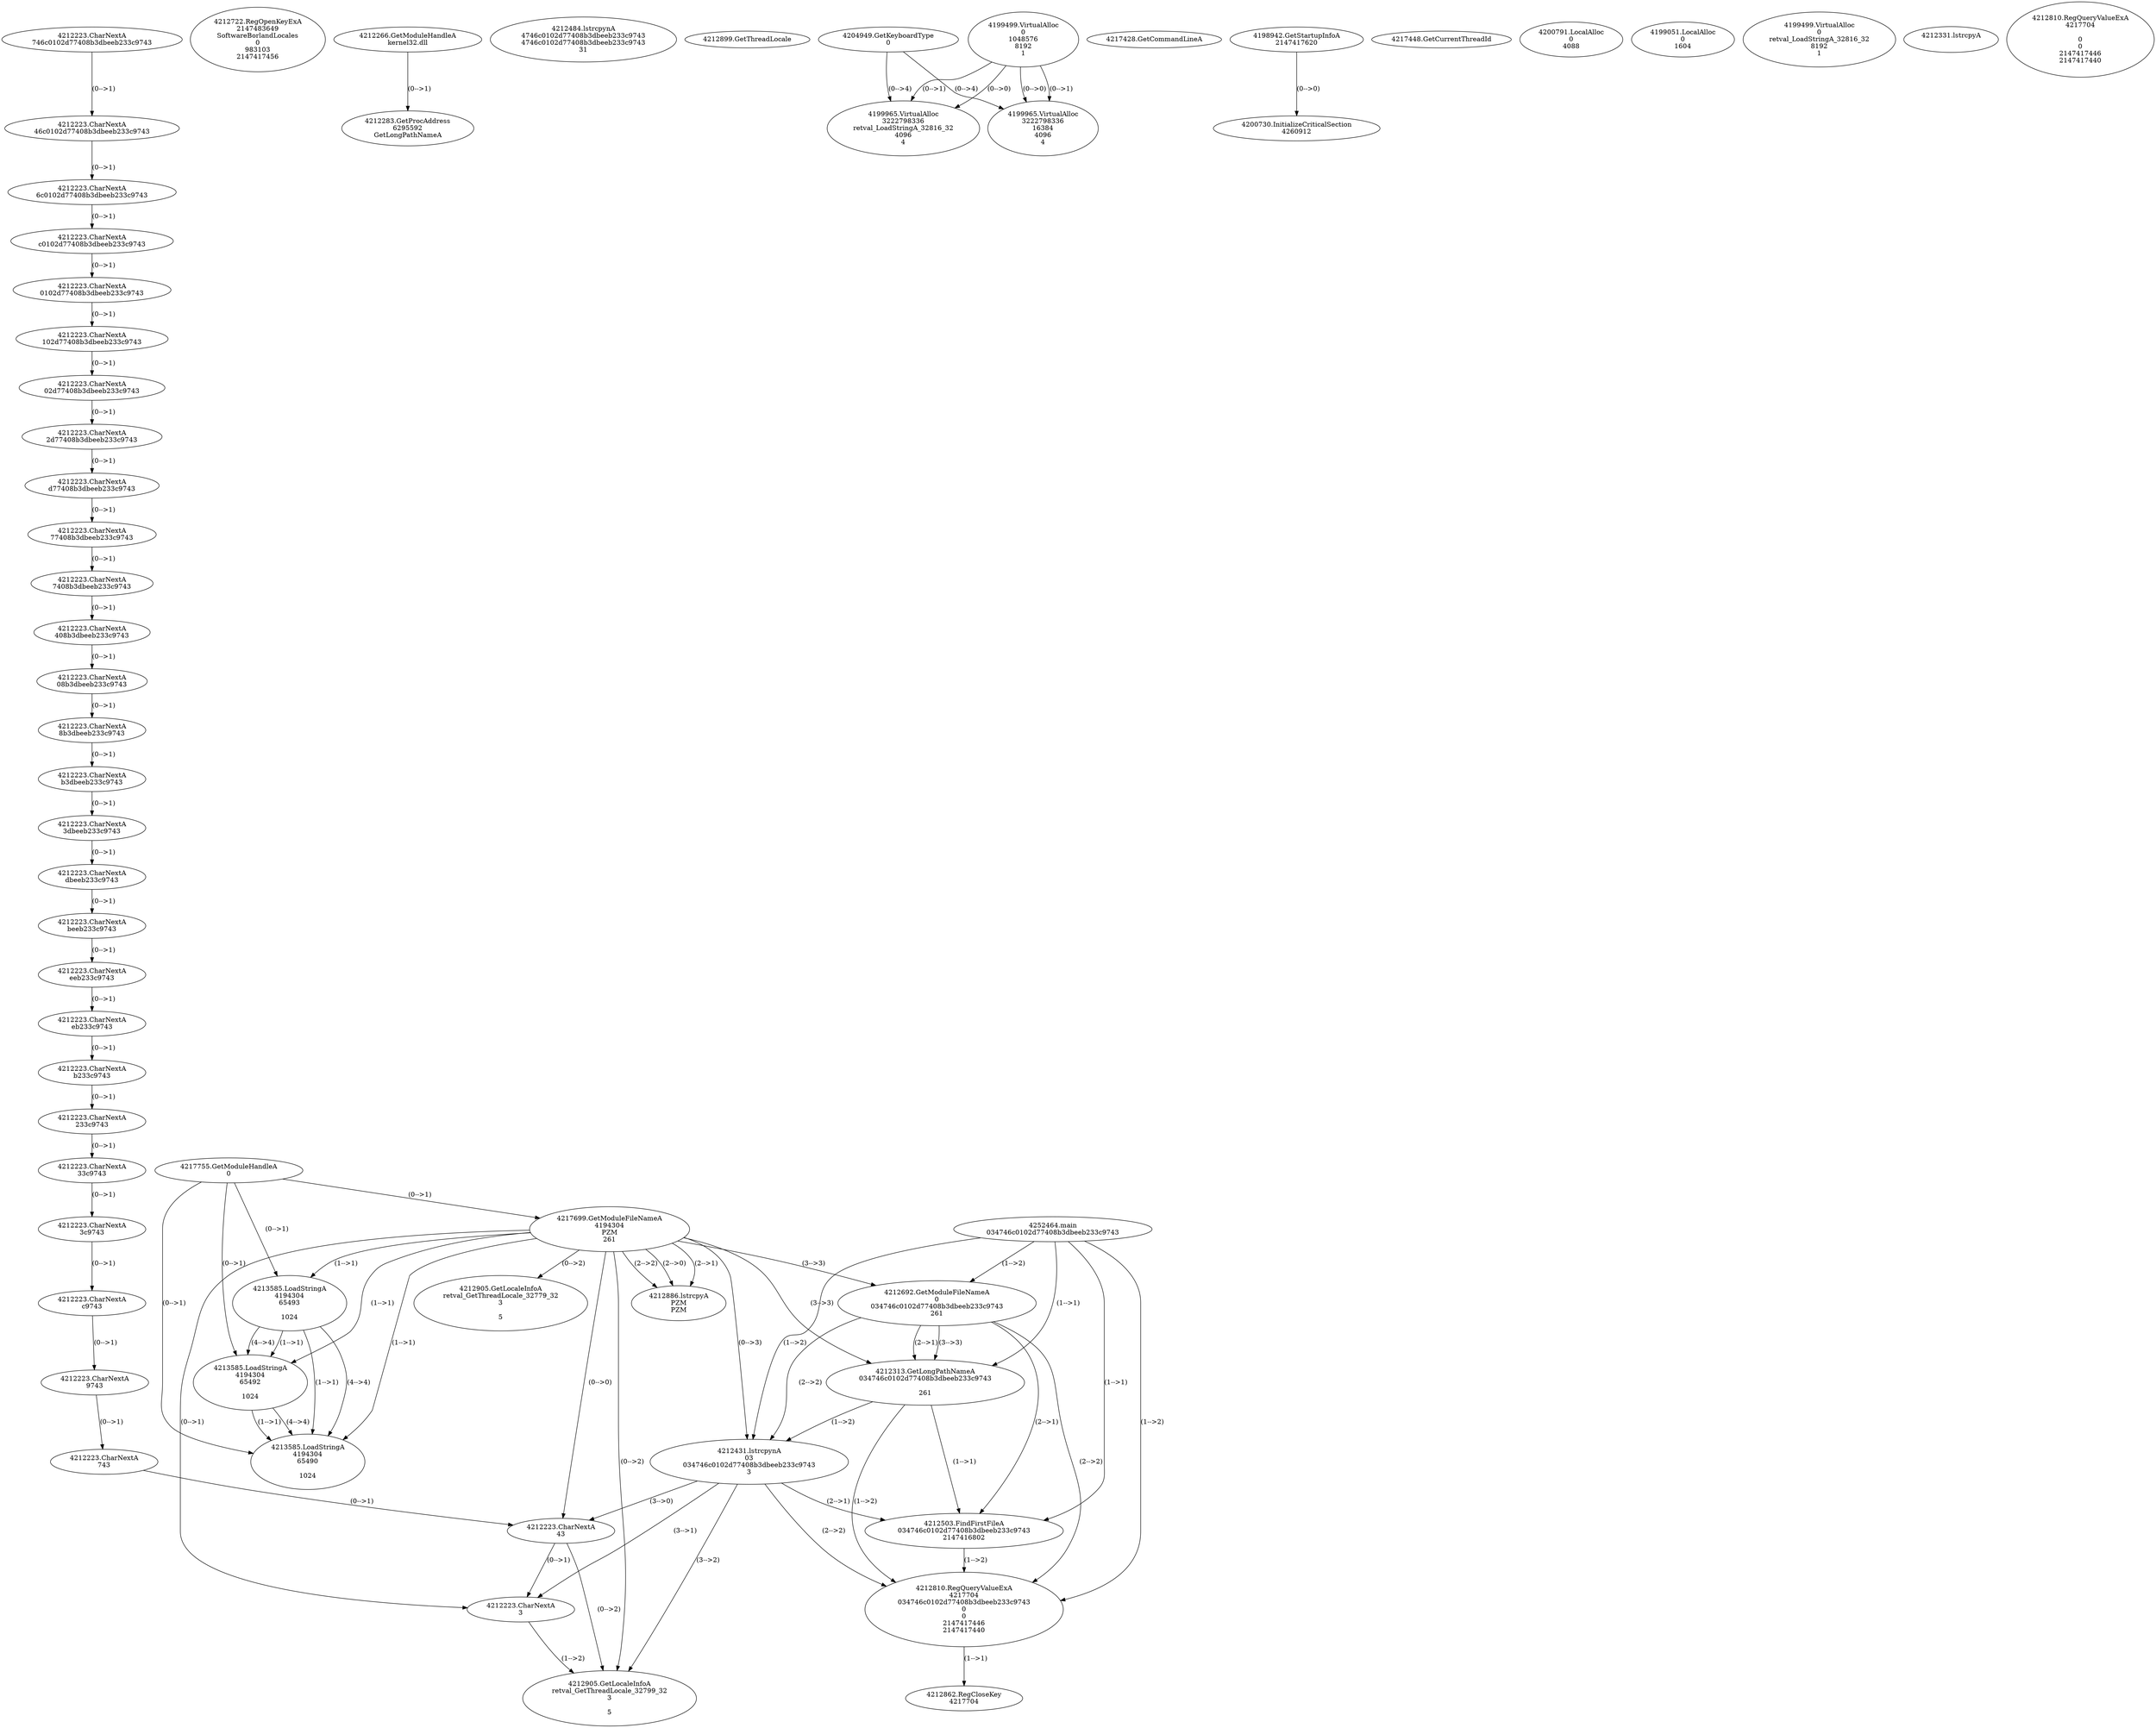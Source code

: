 // Global SCDG with merge call
digraph {
	0 [label="4252464.main
034746c0102d77408b3dbeeb233c9743"]
	1 [label="4217755.GetModuleHandleA
0"]
	2 [label="4217699.GetModuleFileNameA
4194304
PZM
261"]
	1 -> 2 [label="(0-->1)"]
	3 [label="4212692.GetModuleFileNameA
0
034746c0102d77408b3dbeeb233c9743
261"]
	0 -> 3 [label="(1-->2)"]
	2 -> 3 [label="(3-->3)"]
	4 [label="4212722.RegOpenKeyExA
2147483649
Software\Borland\Locales
0
983103
2147417456"]
	5 [label="4212266.GetModuleHandleA
kernel32.dll"]
	6 [label="4212283.GetProcAddress
6295592
GetLongPathNameA"]
	5 -> 6 [label="(0-->1)"]
	7 [label="4212313.GetLongPathNameA
034746c0102d77408b3dbeeb233c9743

261"]
	0 -> 7 [label="(1-->1)"]
	3 -> 7 [label="(2-->1)"]
	2 -> 7 [label="(3-->3)"]
	3 -> 7 [label="(3-->3)"]
	8 [label="4212431.lstrcpynA
03
034746c0102d77408b3dbeeb233c9743
3"]
	0 -> 8 [label="(1-->2)"]
	3 -> 8 [label="(2-->2)"]
	7 -> 8 [label="(1-->2)"]
	2 -> 8 [label="(0-->3)"]
	9 [label="4212223.CharNextA
746c0102d77408b3dbeeb233c9743"]
	10 [label="4212223.CharNextA
46c0102d77408b3dbeeb233c9743"]
	9 -> 10 [label="(0-->1)"]
	11 [label="4212223.CharNextA
6c0102d77408b3dbeeb233c9743"]
	10 -> 11 [label="(0-->1)"]
	12 [label="4212223.CharNextA
c0102d77408b3dbeeb233c9743"]
	11 -> 12 [label="(0-->1)"]
	13 [label="4212223.CharNextA
0102d77408b3dbeeb233c9743"]
	12 -> 13 [label="(0-->1)"]
	14 [label="4212223.CharNextA
102d77408b3dbeeb233c9743"]
	13 -> 14 [label="(0-->1)"]
	15 [label="4212223.CharNextA
02d77408b3dbeeb233c9743"]
	14 -> 15 [label="(0-->1)"]
	16 [label="4212223.CharNextA
2d77408b3dbeeb233c9743"]
	15 -> 16 [label="(0-->1)"]
	17 [label="4212223.CharNextA
d77408b3dbeeb233c9743"]
	16 -> 17 [label="(0-->1)"]
	18 [label="4212223.CharNextA
77408b3dbeeb233c9743"]
	17 -> 18 [label="(0-->1)"]
	19 [label="4212223.CharNextA
7408b3dbeeb233c9743"]
	18 -> 19 [label="(0-->1)"]
	20 [label="4212223.CharNextA
408b3dbeeb233c9743"]
	19 -> 20 [label="(0-->1)"]
	21 [label="4212223.CharNextA
08b3dbeeb233c9743"]
	20 -> 21 [label="(0-->1)"]
	22 [label="4212223.CharNextA
8b3dbeeb233c9743"]
	21 -> 22 [label="(0-->1)"]
	23 [label="4212223.CharNextA
b3dbeeb233c9743"]
	22 -> 23 [label="(0-->1)"]
	24 [label="4212223.CharNextA
3dbeeb233c9743"]
	23 -> 24 [label="(0-->1)"]
	25 [label="4212223.CharNextA
dbeeb233c9743"]
	24 -> 25 [label="(0-->1)"]
	26 [label="4212223.CharNextA
beeb233c9743"]
	25 -> 26 [label="(0-->1)"]
	27 [label="4212223.CharNextA
eeb233c9743"]
	26 -> 27 [label="(0-->1)"]
	28 [label="4212223.CharNextA
eb233c9743"]
	27 -> 28 [label="(0-->1)"]
	29 [label="4212223.CharNextA
b233c9743"]
	28 -> 29 [label="(0-->1)"]
	30 [label="4212223.CharNextA
233c9743"]
	29 -> 30 [label="(0-->1)"]
	31 [label="4212223.CharNextA
33c9743"]
	30 -> 31 [label="(0-->1)"]
	32 [label="4212223.CharNextA
3c9743"]
	31 -> 32 [label="(0-->1)"]
	33 [label="4212223.CharNextA
c9743"]
	32 -> 33 [label="(0-->1)"]
	34 [label="4212223.CharNextA
9743"]
	33 -> 34 [label="(0-->1)"]
	35 [label="4212223.CharNextA
743"]
	34 -> 35 [label="(0-->1)"]
	36 [label="4212223.CharNextA
43"]
	35 -> 36 [label="(0-->1)"]
	2 -> 36 [label="(0-->0)"]
	8 -> 36 [label="(3-->0)"]
	37 [label="4212223.CharNextA
3"]
	2 -> 37 [label="(0-->1)"]
	8 -> 37 [label="(3-->1)"]
	36 -> 37 [label="(0-->1)"]
	38 [label="4212484.lstrcpynA
4746c0102d77408b3dbeeb233c9743
4746c0102d77408b3dbeeb233c9743
31"]
	39 [label="4212503.FindFirstFileA
034746c0102d77408b3dbeeb233c9743
2147416802"]
	0 -> 39 [label="(1-->1)"]
	3 -> 39 [label="(2-->1)"]
	7 -> 39 [label="(1-->1)"]
	8 -> 39 [label="(2-->1)"]
	40 [label="4212810.RegQueryValueExA
4217704
034746c0102d77408b3dbeeb233c9743
0
0
2147417446
2147417440"]
	0 -> 40 [label="(1-->2)"]
	3 -> 40 [label="(2-->2)"]
	7 -> 40 [label="(1-->2)"]
	8 -> 40 [label="(2-->2)"]
	39 -> 40 [label="(1-->2)"]
	41 [label="4212862.RegCloseKey
4217704"]
	40 -> 41 [label="(1-->1)"]
	42 [label="4212886.lstrcpyA
PZM
PZM"]
	2 -> 42 [label="(2-->1)"]
	2 -> 42 [label="(2-->2)"]
	2 -> 42 [label="(2-->0)"]
	43 [label="4212899.GetThreadLocale
"]
	44 [label="4212905.GetLocaleInfoA
retval_GetThreadLocale_32799_32
3

5"]
	2 -> 44 [label="(0-->2)"]
	8 -> 44 [label="(3-->2)"]
	36 -> 44 [label="(0-->2)"]
	37 -> 44 [label="(1-->2)"]
	45 [label="4204949.GetKeyboardType
0"]
	46 [label="4217428.GetCommandLineA
"]
	47 [label="4198942.GetStartupInfoA
2147417620"]
	48 [label="4217448.GetCurrentThreadId
"]
	49 [label="4213585.LoadStringA
4194304
65493

1024"]
	1 -> 49 [label="(0-->1)"]
	2 -> 49 [label="(1-->1)"]
	50 [label="4213585.LoadStringA
4194304
65492

1024"]
	1 -> 50 [label="(0-->1)"]
	2 -> 50 [label="(1-->1)"]
	49 -> 50 [label="(1-->1)"]
	49 -> 50 [label="(4-->4)"]
	51 [label="4213585.LoadStringA
4194304
65490

1024"]
	1 -> 51 [label="(0-->1)"]
	2 -> 51 [label="(1-->1)"]
	49 -> 51 [label="(1-->1)"]
	50 -> 51 [label="(1-->1)"]
	49 -> 51 [label="(4-->4)"]
	50 -> 51 [label="(4-->4)"]
	52 [label="4200730.InitializeCriticalSection
4260912"]
	47 -> 52 [label="(0-->0)"]
	53 [label="4200791.LocalAlloc
0
4088"]
	54 [label="4199499.VirtualAlloc
0
1048576
8192
1"]
	55 [label="4199051.LocalAlloc
0
1604"]
	56 [label="4199965.VirtualAlloc
3222798336
16384
4096
4"]
	54 -> 56 [label="(0-->1)"]
	45 -> 56 [label="(0-->4)"]
	54 -> 56 [label="(0-->0)"]
	57 [label="4199965.VirtualAlloc
3222798336
retval_LoadStringA_32816_32
4096
4"]
	54 -> 57 [label="(0-->1)"]
	45 -> 57 [label="(0-->4)"]
	54 -> 57 [label="(0-->0)"]
	58 [label="4199499.VirtualAlloc
0
retval_LoadStringA_32816_32
8192
1"]
	59 [label="4212331.lstrcpyA

"]
	60 [label="4212810.RegQueryValueExA
4217704

0
0
2147417446
2147417440"]
	61 [label="4212905.GetLocaleInfoA
retval_GetThreadLocale_32779_32
3

5"]
	2 -> 61 [label="(0-->2)"]
}
